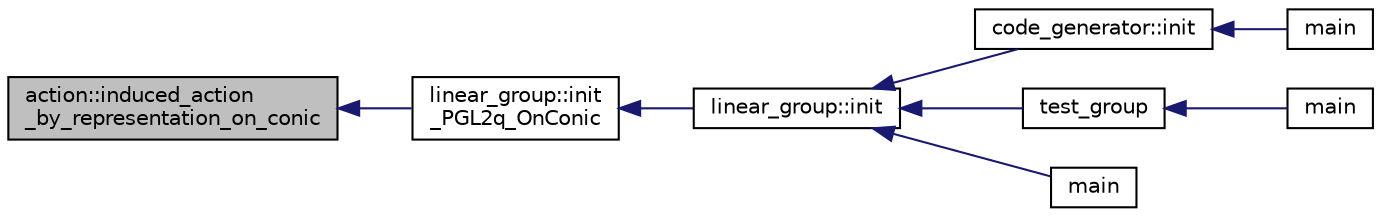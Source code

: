 digraph "action::induced_action_by_representation_on_conic"
{
  edge [fontname="Helvetica",fontsize="10",labelfontname="Helvetica",labelfontsize="10"];
  node [fontname="Helvetica",fontsize="10",shape=record];
  rankdir="LR";
  Node13429 [label="action::induced_action\l_by_representation_on_conic",height=0.2,width=0.4,color="black", fillcolor="grey75", style="filled", fontcolor="black"];
  Node13429 -> Node13430 [dir="back",color="midnightblue",fontsize="10",style="solid",fontname="Helvetica"];
  Node13430 [label="linear_group::init\l_PGL2q_OnConic",height=0.2,width=0.4,color="black", fillcolor="white", style="filled",URL="$df/d5a/classlinear__group.html#a84c4d6e1849da4c6f8f096a1af2a8270"];
  Node13430 -> Node13431 [dir="back",color="midnightblue",fontsize="10",style="solid",fontname="Helvetica"];
  Node13431 [label="linear_group::init",height=0.2,width=0.4,color="black", fillcolor="white", style="filled",URL="$df/d5a/classlinear__group.html#a8119aa9b882192ab422b12614b259f28"];
  Node13431 -> Node13432 [dir="back",color="midnightblue",fontsize="10",style="solid",fontname="Helvetica"];
  Node13432 [label="code_generator::init",height=0.2,width=0.4,color="black", fillcolor="white", style="filled",URL="$db/d37/classcode__generator.html#acfaa1e8badf6f30255203f499b130af8"];
  Node13432 -> Node13433 [dir="back",color="midnightblue",fontsize="10",style="solid",fontname="Helvetica"];
  Node13433 [label="main",height=0.2,width=0.4,color="black", fillcolor="white", style="filled",URL="$d4/d4f/codes_8_c.html#a217dbf8b442f20279ea00b898af96f52"];
  Node13431 -> Node13434 [dir="back",color="midnightblue",fontsize="10",style="solid",fontname="Helvetica"];
  Node13434 [label="test_group",height=0.2,width=0.4,color="black", fillcolor="white", style="filled",URL="$d8/d03/analyze__q__designs_8_c.html#ad03444358d0b46e7aa4d88a806b44925"];
  Node13434 -> Node13435 [dir="back",color="midnightblue",fontsize="10",style="solid",fontname="Helvetica"];
  Node13435 [label="main",height=0.2,width=0.4,color="black", fillcolor="white", style="filled",URL="$d8/d03/analyze__q__designs_8_c.html#a217dbf8b442f20279ea00b898af96f52"];
  Node13431 -> Node13436 [dir="back",color="midnightblue",fontsize="10",style="solid",fontname="Helvetica"];
  Node13436 [label="main",height=0.2,width=0.4,color="black", fillcolor="white", style="filled",URL="$da/dd5/subspace__orbits__main_8_c.html#a217dbf8b442f20279ea00b898af96f52"];
}
